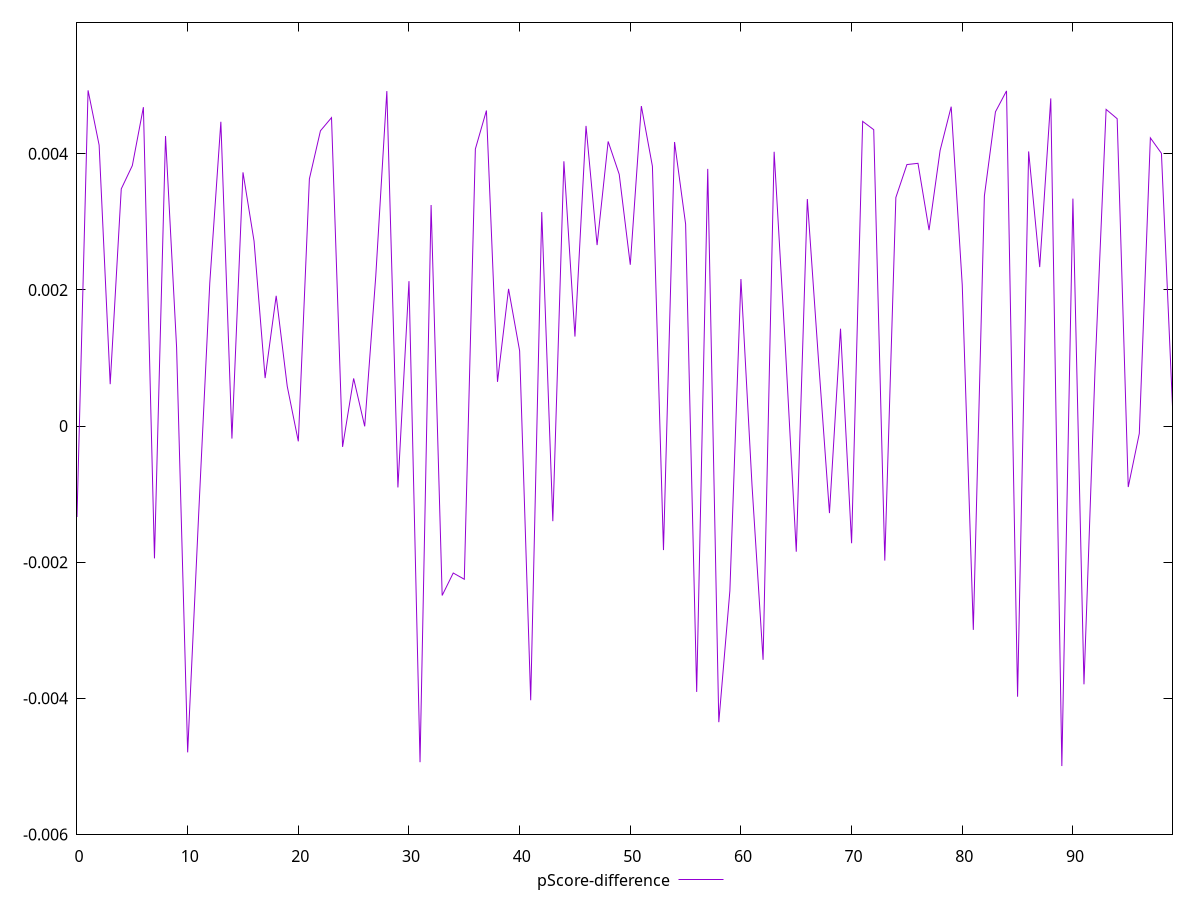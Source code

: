 reset

$pScoreDifference <<EOF
0 -0.001336233090214578
1 0.004932663186267616
2 0.004127251349245742
3 0.0006158082110832019
4 0.003484894700858332
5 0.003827406352690965
6 0.004685368062311124
7 -0.0019448380842878032
8 0.00426161178471296
9 0.0011574205009038385
10 -0.004794383777947164
11 -0.0012788193932329328
12 0.002104390355077035
13 0.004471258142634493
14 -0.0001840594410295049
15 0.0037277009246501347
16 0.002717266317902811
17 0.0007049608125939688
18 0.0019137546012468754
19 0.0005837304424308742
20 -0.0002245587616964695
21 0.0036315425418987912
22 0.004338596912710768
23 0.00453161103119859
24 -0.00030603215349112034
25 0.0006998624061560488
26 -0.0000042992175552925005
27 0.0022039387101797647
28 0.004921878864895257
29 -0.000901812891483722
30 0.0021289178153480748
31 -0.004939019969717906
32 0.003248099898223611
33 -0.0024892054031028232
34 -0.002159506105643194
35 -0.0022511145313293124
36 0.004070675803154233
37 0.0046362677141122965
38 0.0006493739084992844
39 0.0020153597788148403
40 0.0011055243840185636
41 -0.004028745899510189
42 0.003144378539687187
43 -0.0013973214926652489
44 0.003890183394128721
45 0.0013153322845949056
46 0.004410375336678318
47 0.0026589187720083007
48 0.004181834898345338
49 0.0036988821236092484
50 0.002370048201629671
51 0.004701862297965986
52 0.003817390151682032
53 -0.0018224286364940667
54 0.004173542135877062
55 0.0029672261054605187
56 -0.00390689231997321
57 0.0037790291386029518
58 -0.004351273489072605
59 -0.002421483298691962
60 0.0021607140538635328
61 -0.0008671504579526035
62 -0.0034344295105107614
63 0.0040299681738157345
64 0.0012056858054267927
65 -0.001846494821241551
66 0.0033355258024321266
67 0.0009915130576343412
68 -0.0012792604739828572
69 0.0014308736851913473
70 -0.0017218691579141687
71 0.004476657502886727
72 0.004354684484099702
73 -0.001976245366899221
74 0.003358854625563179
75 0.0038422602799301764
76 0.0038605858599973786
77 0.0028793404066271844
78 0.004050019396844018
79 0.0046929057480089575
80 0.002071788734336999
81 -0.002994214418851948
82 0.003380595902904515
83 0.004616785459005013
84 0.004924545134930014
85 -0.0039770949634239106
86 0.004035268068849129
87 0.002336114493182051
88 0.004814432474983699
89 -0.0049960498753245375
90 0.0033416163683652744
91 -0.0037946136833537647
92 0.0008322159710600907
93 0.004653168910482841
94 0.004515903783527508
95 -0.0008959041865308492
96 -0.0001091874174874441
97 0.004234518300366474
98 0.004007232221405421
99 0.0002881382492742057
EOF

set key outside below
set xrange [0:99]
set yrange [-0.0059960498753245375:0.005932663186267616]
set trange [-0.0059960498753245375:0.005932663186267616]
set terminal svg size 640, 500 enhanced background rgb 'white'
set output "report_00013_2021-02-09T12-04-24.940Z/first-contentful-paint/samples/pages+cached+noadtech+nomedia+nocss/pScore-difference/values.svg"

plot $pScoreDifference title "pScore-difference" with line

reset
